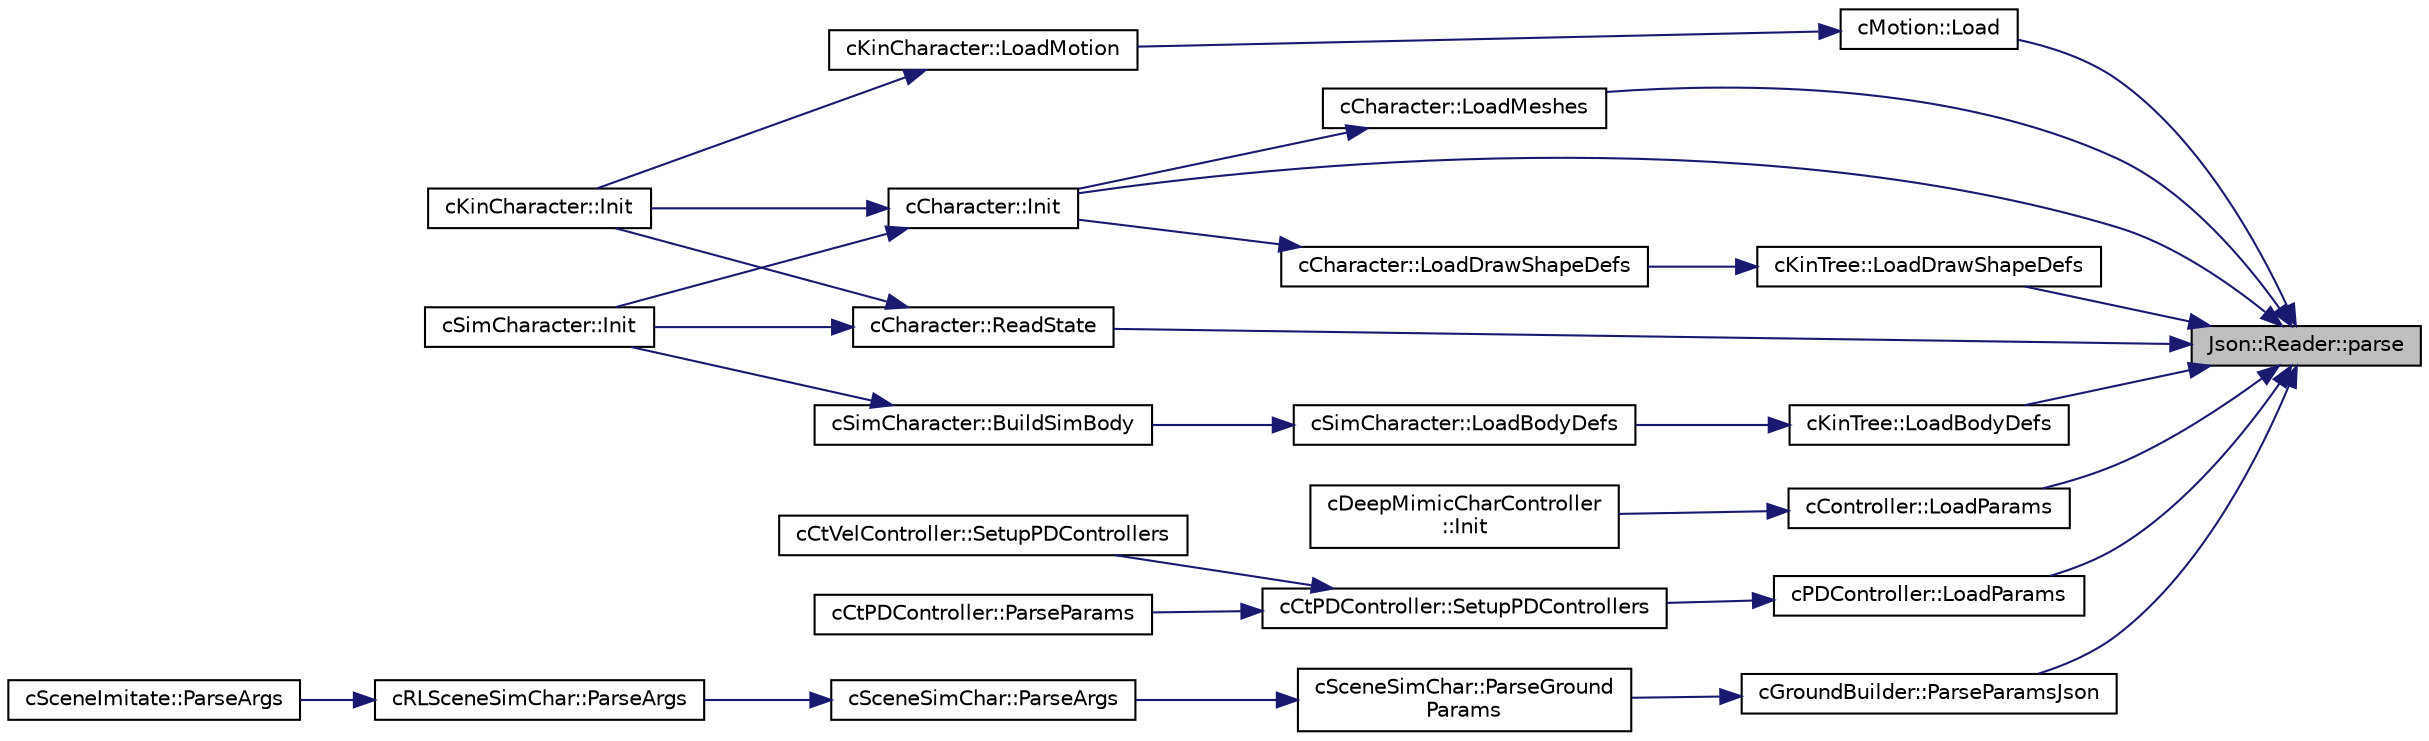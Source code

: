 digraph "Json::Reader::parse"
{
 // LATEX_PDF_SIZE
  edge [fontname="Helvetica",fontsize="10",labelfontname="Helvetica",labelfontsize="10"];
  node [fontname="Helvetica",fontsize="10",shape=record];
  rankdir="RL";
  Node1 [label="Json::Reader::parse",height=0.2,width=0.4,color="black", fillcolor="grey75", style="filled", fontcolor="black",tooltip="Read a Value from a JSON document."];
  Node1 -> Node2 [dir="back",color="midnightblue",fontsize="10",style="solid",fontname="Helvetica"];
  Node2 [label="cCharacter::Init",height=0.2,width=0.4,color="black", fillcolor="white", style="filled",URL="$classc_character.html#a94e3699c072884e614eb79659fe4f5ae",tooltip=" "];
  Node2 -> Node3 [dir="back",color="midnightblue",fontsize="10",style="solid",fontname="Helvetica"];
  Node3 [label="cKinCharacter::Init",height=0.2,width=0.4,color="black", fillcolor="white", style="filled",URL="$classc_kin_character.html#a8aae2e1ec2b7b0fcdfc9b6ee2b4df4b7",tooltip=" "];
  Node2 -> Node4 [dir="back",color="midnightblue",fontsize="10",style="solid",fontname="Helvetica"];
  Node4 [label="cSimCharacter::Init",height=0.2,width=0.4,color="black", fillcolor="white", style="filled",URL="$classc_sim_character.html#a268ec8e85dcc271e9bb20a8e0c44c124",tooltip=" "];
  Node1 -> Node5 [dir="back",color="midnightblue",fontsize="10",style="solid",fontname="Helvetica"];
  Node5 [label="cMotion::Load",height=0.2,width=0.4,color="black", fillcolor="white", style="filled",URL="$classc_motion.html#a477a235be5644e9d4eafec1fa1ff2547",tooltip=" "];
  Node5 -> Node6 [dir="back",color="midnightblue",fontsize="10",style="solid",fontname="Helvetica"];
  Node6 [label="cKinCharacter::LoadMotion",height=0.2,width=0.4,color="black", fillcolor="white", style="filled",URL="$classc_kin_character.html#aadfb26f290511a722fa701f7cf134845",tooltip=" "];
  Node6 -> Node3 [dir="back",color="midnightblue",fontsize="10",style="solid",fontname="Helvetica"];
  Node1 -> Node7 [dir="back",color="midnightblue",fontsize="10",style="solid",fontname="Helvetica"];
  Node7 [label="cKinTree::LoadBodyDefs",height=0.2,width=0.4,color="black", fillcolor="white", style="filled",URL="$classc_kin_tree.html#aeb77b042854261755b2300bbbb2f3212",tooltip=" "];
  Node7 -> Node8 [dir="back",color="midnightblue",fontsize="10",style="solid",fontname="Helvetica"];
  Node8 [label="cSimCharacter::LoadBodyDefs",height=0.2,width=0.4,color="black", fillcolor="white", style="filled",URL="$classc_sim_character.html#af84cbb564d21555bda24dc6549ec64af",tooltip=" "];
  Node8 -> Node9 [dir="back",color="midnightblue",fontsize="10",style="solid",fontname="Helvetica"];
  Node9 [label="cSimCharacter::BuildSimBody",height=0.2,width=0.4,color="black", fillcolor="white", style="filled",URL="$classc_sim_character.html#a3cca4d62a0b31a5da8268cebdd7ddc23",tooltip=" "];
  Node9 -> Node4 [dir="back",color="midnightblue",fontsize="10",style="solid",fontname="Helvetica"];
  Node1 -> Node10 [dir="back",color="midnightblue",fontsize="10",style="solid",fontname="Helvetica"];
  Node10 [label="cKinTree::LoadDrawShapeDefs",height=0.2,width=0.4,color="black", fillcolor="white", style="filled",URL="$classc_kin_tree.html#a7bce036c2d7704315ea65d52989810f8",tooltip=" "];
  Node10 -> Node11 [dir="back",color="midnightblue",fontsize="10",style="solid",fontname="Helvetica"];
  Node11 [label="cCharacter::LoadDrawShapeDefs",height=0.2,width=0.4,color="black", fillcolor="white", style="filled",URL="$classc_character.html#ad3130da4863c1db72fab3360eeeb7aa9",tooltip=" "];
  Node11 -> Node2 [dir="back",color="midnightblue",fontsize="10",style="solid",fontname="Helvetica"];
  Node1 -> Node12 [dir="back",color="midnightblue",fontsize="10",style="solid",fontname="Helvetica"];
  Node12 [label="cCharacter::LoadMeshes",height=0.2,width=0.4,color="black", fillcolor="white", style="filled",URL="$classc_character.html#a87a7bc47dfe79e5890276319c9a51cb5",tooltip=" "];
  Node12 -> Node2 [dir="back",color="midnightblue",fontsize="10",style="solid",fontname="Helvetica"];
  Node1 -> Node13 [dir="back",color="midnightblue",fontsize="10",style="solid",fontname="Helvetica"];
  Node13 [label="cController::LoadParams",height=0.2,width=0.4,color="black", fillcolor="white", style="filled",URL="$classc_controller.html#a9d675974db12476814075e28d3ebf6be",tooltip=" "];
  Node13 -> Node14 [dir="back",color="midnightblue",fontsize="10",style="solid",fontname="Helvetica"];
  Node14 [label="cDeepMimicCharController\l::Init",height=0.2,width=0.4,color="black", fillcolor="white", style="filled",URL="$classc_deep_mimic_char_controller.html#aa78b3762829347f7638d6e739f0f043a",tooltip=" "];
  Node1 -> Node15 [dir="back",color="midnightblue",fontsize="10",style="solid",fontname="Helvetica"];
  Node15 [label="cPDController::LoadParams",height=0.2,width=0.4,color="black", fillcolor="white", style="filled",URL="$classc_p_d_controller.html#a88a097d8c38fd7da52175f3aae4a24dd",tooltip=" "];
  Node15 -> Node16 [dir="back",color="midnightblue",fontsize="10",style="solid",fontname="Helvetica"];
  Node16 [label="cCtPDController::SetupPDControllers",height=0.2,width=0.4,color="black", fillcolor="white", style="filled",URL="$classc_ct_p_d_controller.html#ab0a5a9e77beaa6f5d7e06d863c8c35f7",tooltip=" "];
  Node16 -> Node17 [dir="back",color="midnightblue",fontsize="10",style="solid",fontname="Helvetica"];
  Node17 [label="cCtPDController::ParseParams",height=0.2,width=0.4,color="black", fillcolor="white", style="filled",URL="$classc_ct_p_d_controller.html#a3b432cf6aeba405c5c535cc32e54f2fe",tooltip=" "];
  Node16 -> Node18 [dir="back",color="midnightblue",fontsize="10",style="solid",fontname="Helvetica"];
  Node18 [label="cCtVelController::SetupPDControllers",height=0.2,width=0.4,color="black", fillcolor="white", style="filled",URL="$classc_ct_vel_controller.html#a4589995099152d0beb52d0c7f1cf125d",tooltip=" "];
  Node1 -> Node19 [dir="back",color="midnightblue",fontsize="10",style="solid",fontname="Helvetica"];
  Node19 [label="cGroundBuilder::ParseParamsJson",height=0.2,width=0.4,color="black", fillcolor="white", style="filled",URL="$classc_ground_builder.html#ad72490b636bc352b88603032785fd7a1",tooltip=" "];
  Node19 -> Node20 [dir="back",color="midnightblue",fontsize="10",style="solid",fontname="Helvetica"];
  Node20 [label="cSceneSimChar::ParseGround\lParams",height=0.2,width=0.4,color="black", fillcolor="white", style="filled",URL="$classc_scene_sim_char.html#a2f4cb9c3b330f1eb55b3ea1565460c88",tooltip=" "];
  Node20 -> Node21 [dir="back",color="midnightblue",fontsize="10",style="solid",fontname="Helvetica"];
  Node21 [label="cSceneSimChar::ParseArgs",height=0.2,width=0.4,color="black", fillcolor="white", style="filled",URL="$classc_scene_sim_char.html#a2fe3ae2b5443c5b37eda8d3618fc71fc",tooltip=" "];
  Node21 -> Node22 [dir="back",color="midnightblue",fontsize="10",style="solid",fontname="Helvetica"];
  Node22 [label="cRLSceneSimChar::ParseArgs",height=0.2,width=0.4,color="black", fillcolor="white", style="filled",URL="$classc_r_l_scene_sim_char.html#a172772cd41a0c854c3924d54383076ab",tooltip=" "];
  Node22 -> Node23 [dir="back",color="midnightblue",fontsize="10",style="solid",fontname="Helvetica"];
  Node23 [label="cSceneImitate::ParseArgs",height=0.2,width=0.4,color="black", fillcolor="white", style="filled",URL="$classc_scene_imitate.html#a7382e44804e7000135eeda6d4193802a",tooltip=" "];
  Node1 -> Node24 [dir="back",color="midnightblue",fontsize="10",style="solid",fontname="Helvetica"];
  Node24 [label="cCharacter::ReadState",height=0.2,width=0.4,color="black", fillcolor="white", style="filled",URL="$classc_character.html#af0d9a80d3f94438247f93c7ac9a5b0bb",tooltip=" "];
  Node24 -> Node3 [dir="back",color="midnightblue",fontsize="10",style="solid",fontname="Helvetica"];
  Node24 -> Node4 [dir="back",color="midnightblue",fontsize="10",style="solid",fontname="Helvetica"];
}
